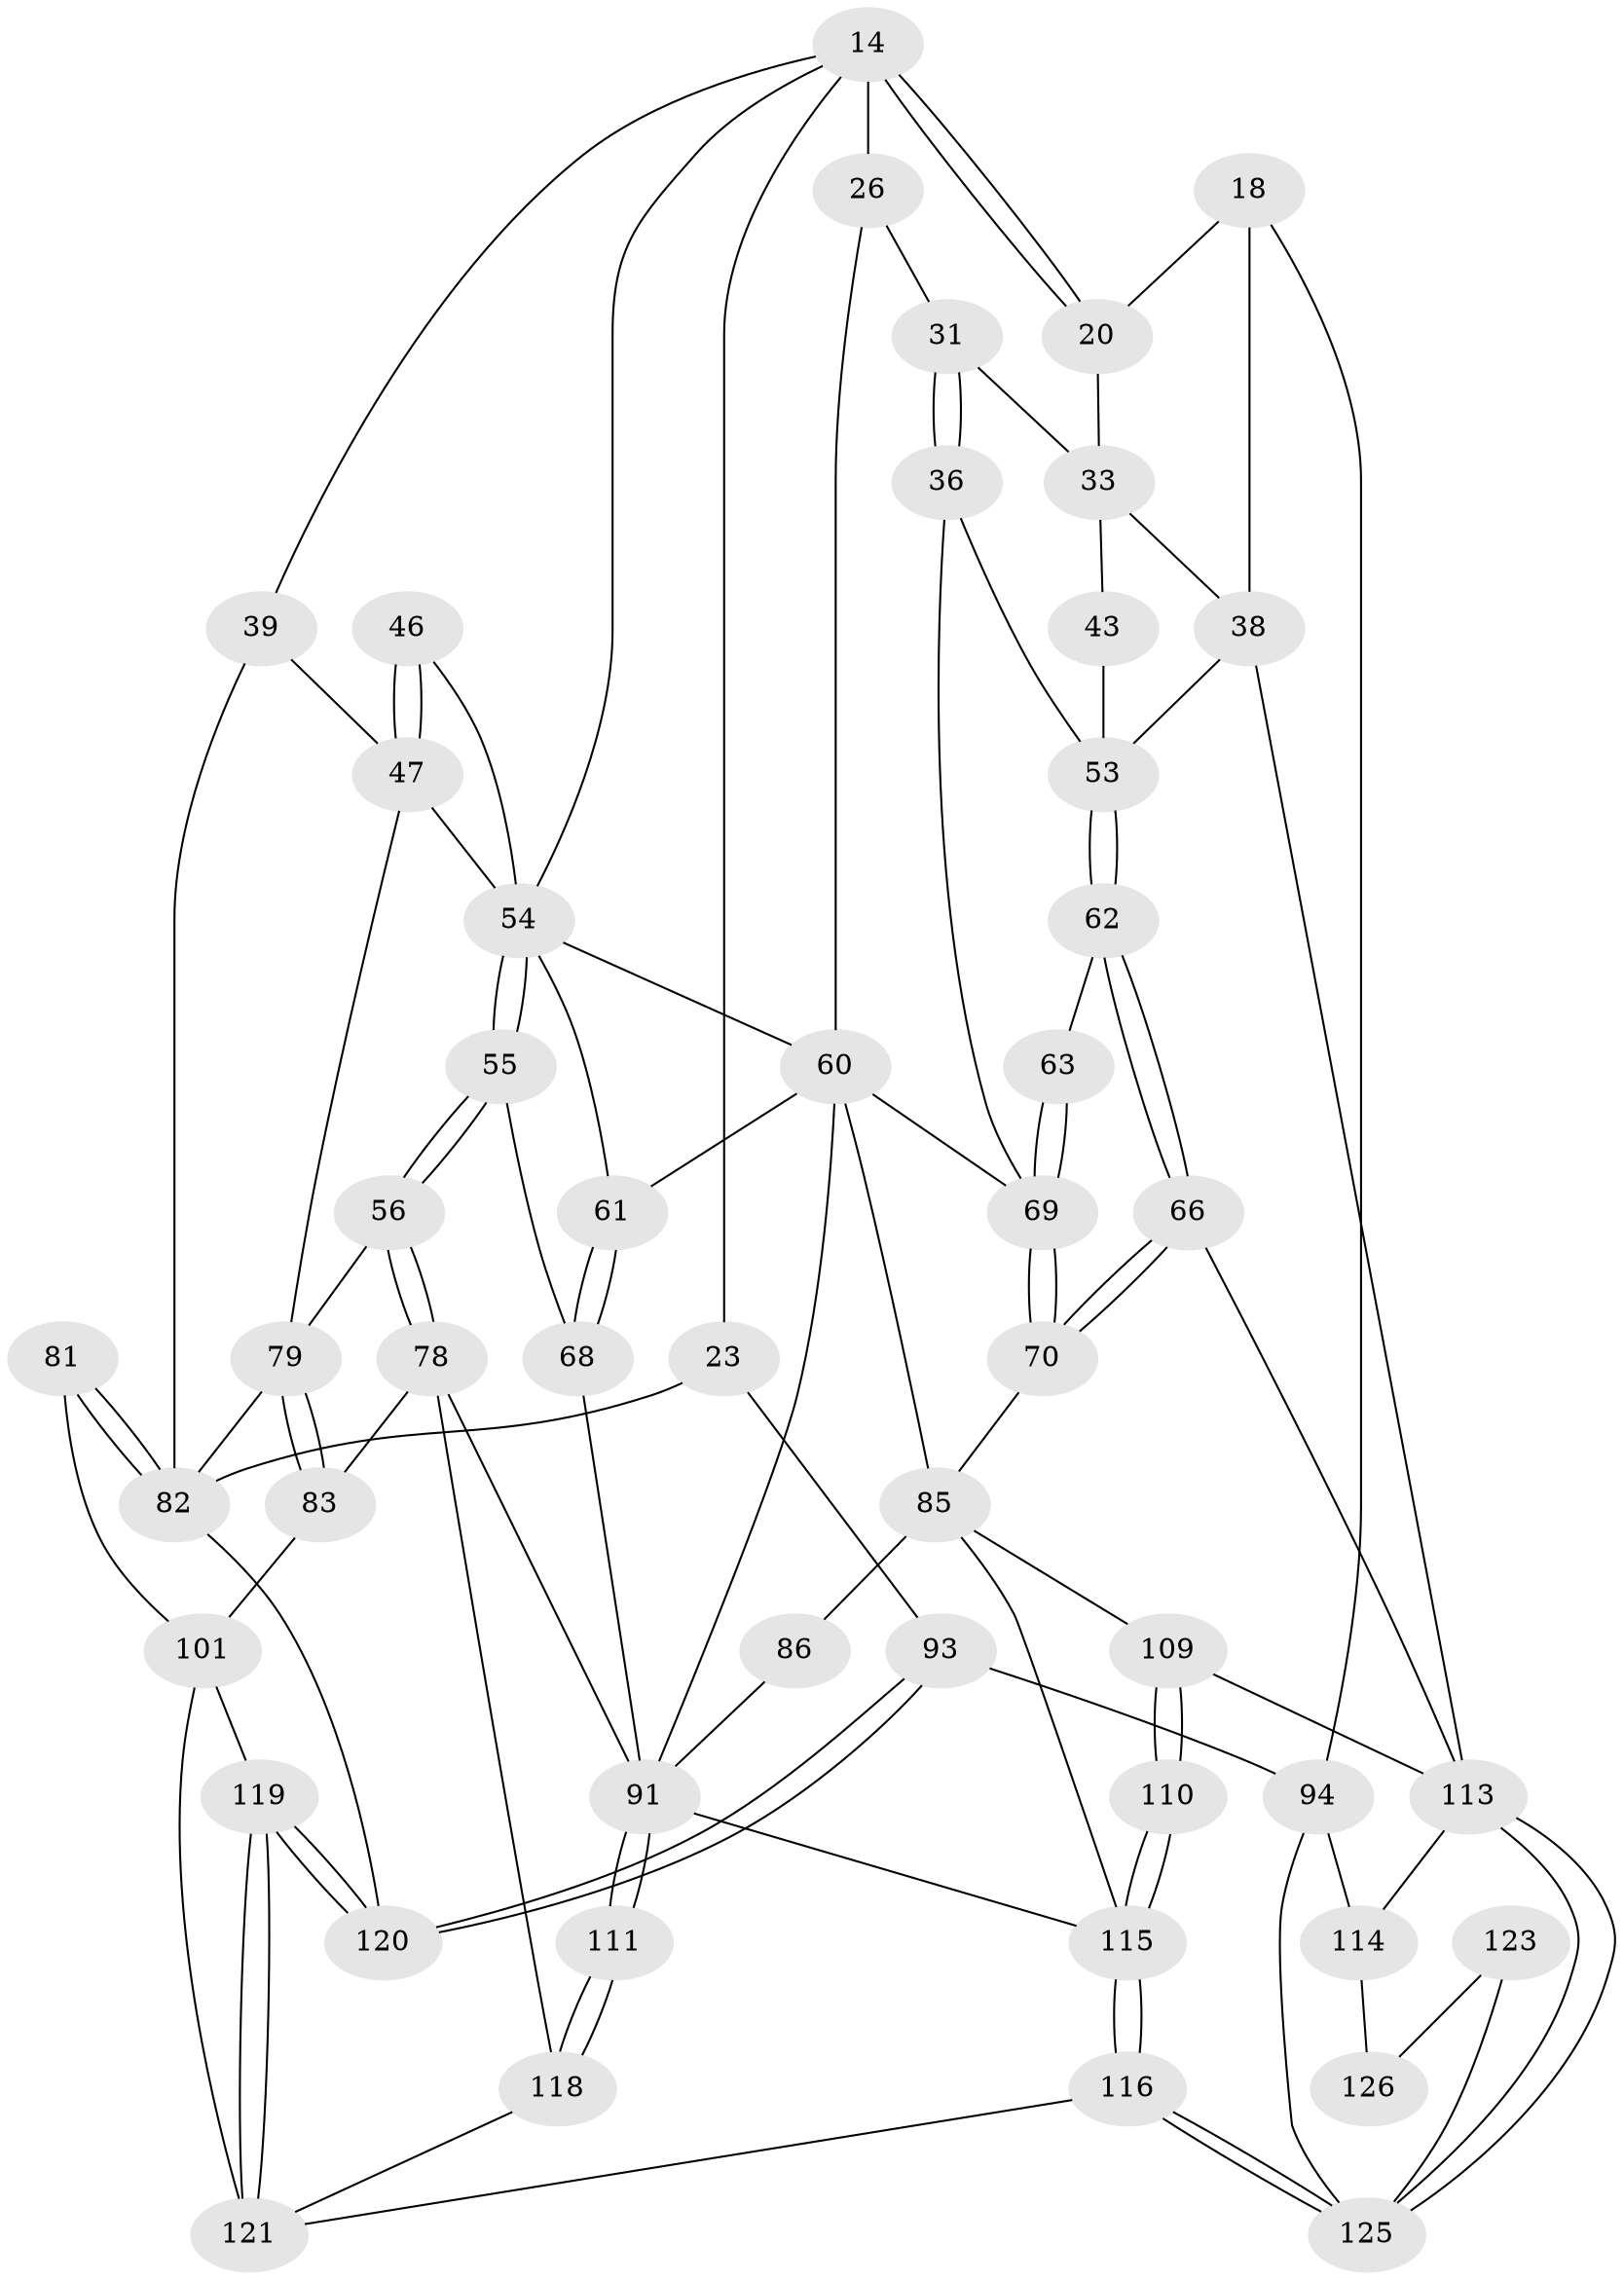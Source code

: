 // original degree distribution, {3: 0.015873015873015872, 6: 0.19047619047619047, 4: 0.20634920634920634, 5: 0.5873015873015873}
// Generated by graph-tools (version 1.1) at 2025/04/03/04/25 22:04:49]
// undirected, 50 vertices, 109 edges
graph export_dot {
graph [start="1"]
  node [color=gray90,style=filled];
  14 [pos="+0.6188646547332377+0.16605541714525465",super="+9+12"];
  18 [pos="+1+0.08690698604710405",super="+17"];
  20 [pos="+0.6931207269241235+0.24877071112528357",super="+19"];
  23 [pos="+0+0.14685566848327963",super="+13"];
  26 [pos="+0.4637635077208714+0.3689385905949693",super="+16+15"];
  31 [pos="+0.5666821704932662+0.34987904614356397",super="+25"];
  33 [pos="+0.6778495655967831+0.3427178483355729",super="+24+32"];
  36 [pos="+0.6539868741587359+0.4338096846531135"];
  38 [pos="+0.9808230430404652+0.41235335473623136",super="+21+37"];
  39 [pos="+0.002961062543055434+0.38669913540183243"];
  43 [pos="+0.7743649699778599+0.34935004898853445",super="+34"];
  46 [pos="+0.23854541498840706+0.41971085999887486"];
  47 [pos="+0.1317494295754942+0.49132176453549603",super="+45+44"];
  53 [pos="+0.8039750535997758+0.4584464186432171",super="+35+42"];
  54 [pos="+0.28859619731321956+0.47845241599055216",super="+48"];
  55 [pos="+0.22395291114015464+0.5754361591694314"];
  56 [pos="+0.18340189272814403+0.581314091470983"];
  60 [pos="+0.4462589933987171+0.5503650975097615",super="+52+51+28"];
  61 [pos="+0.3494360088200423+0.5575667222231582",super="+59"];
  62 [pos="+0.794395730194448+0.5146900867430272"];
  63 [pos="+0.7175010229697756+0.5261278210772483"];
  66 [pos="+0.8434969446015042+0.6663198775360349"];
  68 [pos="+0.3189632031749915+0.5947543102337989"];
  69 [pos="+0.6983572441613328+0.6321514373846874",super="+50+49"];
  70 [pos="+0.6984344564583445+0.6343648191001117"];
  78 [pos="+0.2350513127266432+0.7125251802534625",super="+77"];
  79 [pos="+0.12047093265827+0.5945828208432326",super="+58"];
  81 [pos="+0.035993032146380964+0.7408049155516635"];
  82 [pos="+0+0.7255244464024901",super="+41+80"];
  83 [pos="+0.13695575984293681+0.7530427802892011"];
  85 [pos="+0.5648250430113798+0.7184815575247658",super="+84+75+73"];
  86 [pos="+0.4970974923722845+0.7051570155210926",super="+74"];
  91 [pos="+0.43019833944947133+0.7691052648271784",super="+76+90+72+71"];
  93 [pos="+0+1",super="+3"];
  94 [pos="+1+1",super="+2"];
  101 [pos="+0.03778991454504177+0.7420997918571054",super="+100"];
  109 [pos="+0.7251695287196528+0.8373335220590871",super="+88+89"];
  110 [pos="+0.581607594649903+0.9094054078602241",super="+97"];
  111 [pos="+0.39238942034391794+1"];
  113 [pos="+0.8134314923693357+0.8661509067389307",super="+112"];
  114 [pos="+0.8627792135576984+0.86135020053707",super="+96"];
  115 [pos="+0.5780163557501754+0.9149937360520509",super="+99+98"];
  116 [pos="+0.5406344584533003+1"];
  118 [pos="+0.39450888573056925+1",super="+105+104"];
  119 [pos="+0.08196536063341531+1",super="+108+102"];
  120 [pos="+0+1",super="+103+92"];
  121 [pos="+0.19640863931615477+1",super="+106+117+107"];
  123 [pos="+0.9050250227550157+0.9424335731489252"];
  125 [pos="+0.5982088882153105+1",super="+124"];
  126 [pos="+1+0.9202294806652135",super="+122"];
  14 -- 20 [weight=2];
  14 -- 20;
  14 -- 23 [weight=2];
  14 -- 39;
  14 -- 26 [weight=2];
  14 -- 54;
  18 -- 94 [weight=2];
  18 -- 38 [weight=2];
  18 -- 20;
  20 -- 33 [weight=2];
  23 -- 93 [weight=2];
  23 -- 82;
  26 -- 31 [weight=2];
  26 -- 60;
  31 -- 36;
  31 -- 36;
  31 -- 33;
  33 -- 43 [weight=2];
  33 -- 38;
  36 -- 69;
  36 -- 53;
  38 -- 113;
  38 -- 53;
  39 -- 47;
  39 -- 82;
  43 -- 53 [weight=2];
  46 -- 47 [weight=2];
  46 -- 47;
  46 -- 54;
  47 -- 79;
  47 -- 54;
  53 -- 62;
  53 -- 62;
  54 -- 55;
  54 -- 55;
  54 -- 61;
  54 -- 60;
  55 -- 56;
  55 -- 56;
  55 -- 68;
  56 -- 78;
  56 -- 78;
  56 -- 79;
  60 -- 61 [weight=2];
  60 -- 91;
  60 -- 85;
  60 -- 69;
  61 -- 68;
  61 -- 68;
  62 -- 63;
  62 -- 66;
  62 -- 66;
  63 -- 69 [weight=2];
  63 -- 69;
  66 -- 70;
  66 -- 70;
  66 -- 113;
  68 -- 91;
  69 -- 70;
  69 -- 70;
  70 -- 85;
  78 -- 83;
  78 -- 118;
  78 -- 91;
  79 -- 83;
  79 -- 83;
  79 -- 82 [weight=2];
  81 -- 82 [weight=2];
  81 -- 82;
  81 -- 101;
  82 -- 120;
  83 -- 101;
  85 -- 86 [weight=2];
  85 -- 115;
  85 -- 109;
  86 -- 91 [weight=2];
  91 -- 111;
  91 -- 111;
  91 -- 115;
  93 -- 120 [weight=2];
  93 -- 120;
  93 -- 94 [weight=2];
  94 -- 114;
  94 -- 125;
  101 -- 119;
  101 -- 121;
  109 -- 110 [weight=2];
  109 -- 110;
  109 -- 113 [weight=2];
  110 -- 115 [weight=2];
  110 -- 115;
  111 -- 118 [weight=2];
  111 -- 118;
  113 -- 125;
  113 -- 125;
  113 -- 114 [weight=2];
  114 -- 126 [weight=2];
  115 -- 116;
  115 -- 116;
  116 -- 125;
  116 -- 125;
  116 -- 121;
  118 -- 121 [weight=2];
  119 -- 120 [weight=2];
  119 -- 120;
  119 -- 121 [weight=2];
  119 -- 121;
  123 -- 126 [weight=2];
  123 -- 125;
}
